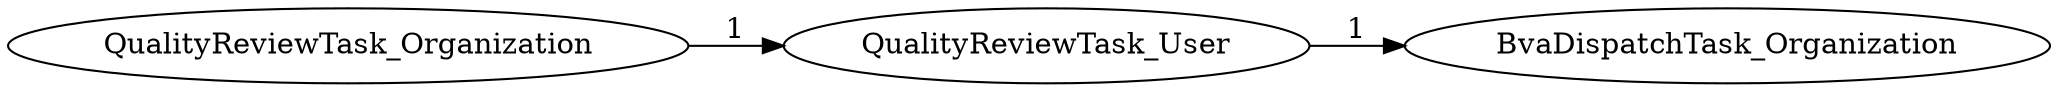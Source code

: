 digraph G {
rankdir="LR";
"QualityReviewTask_Organization" -> "QualityReviewTask_User" [label=1]
"QualityReviewTask_User" -> "BvaDispatchTask_Organization" [label=1]
}
